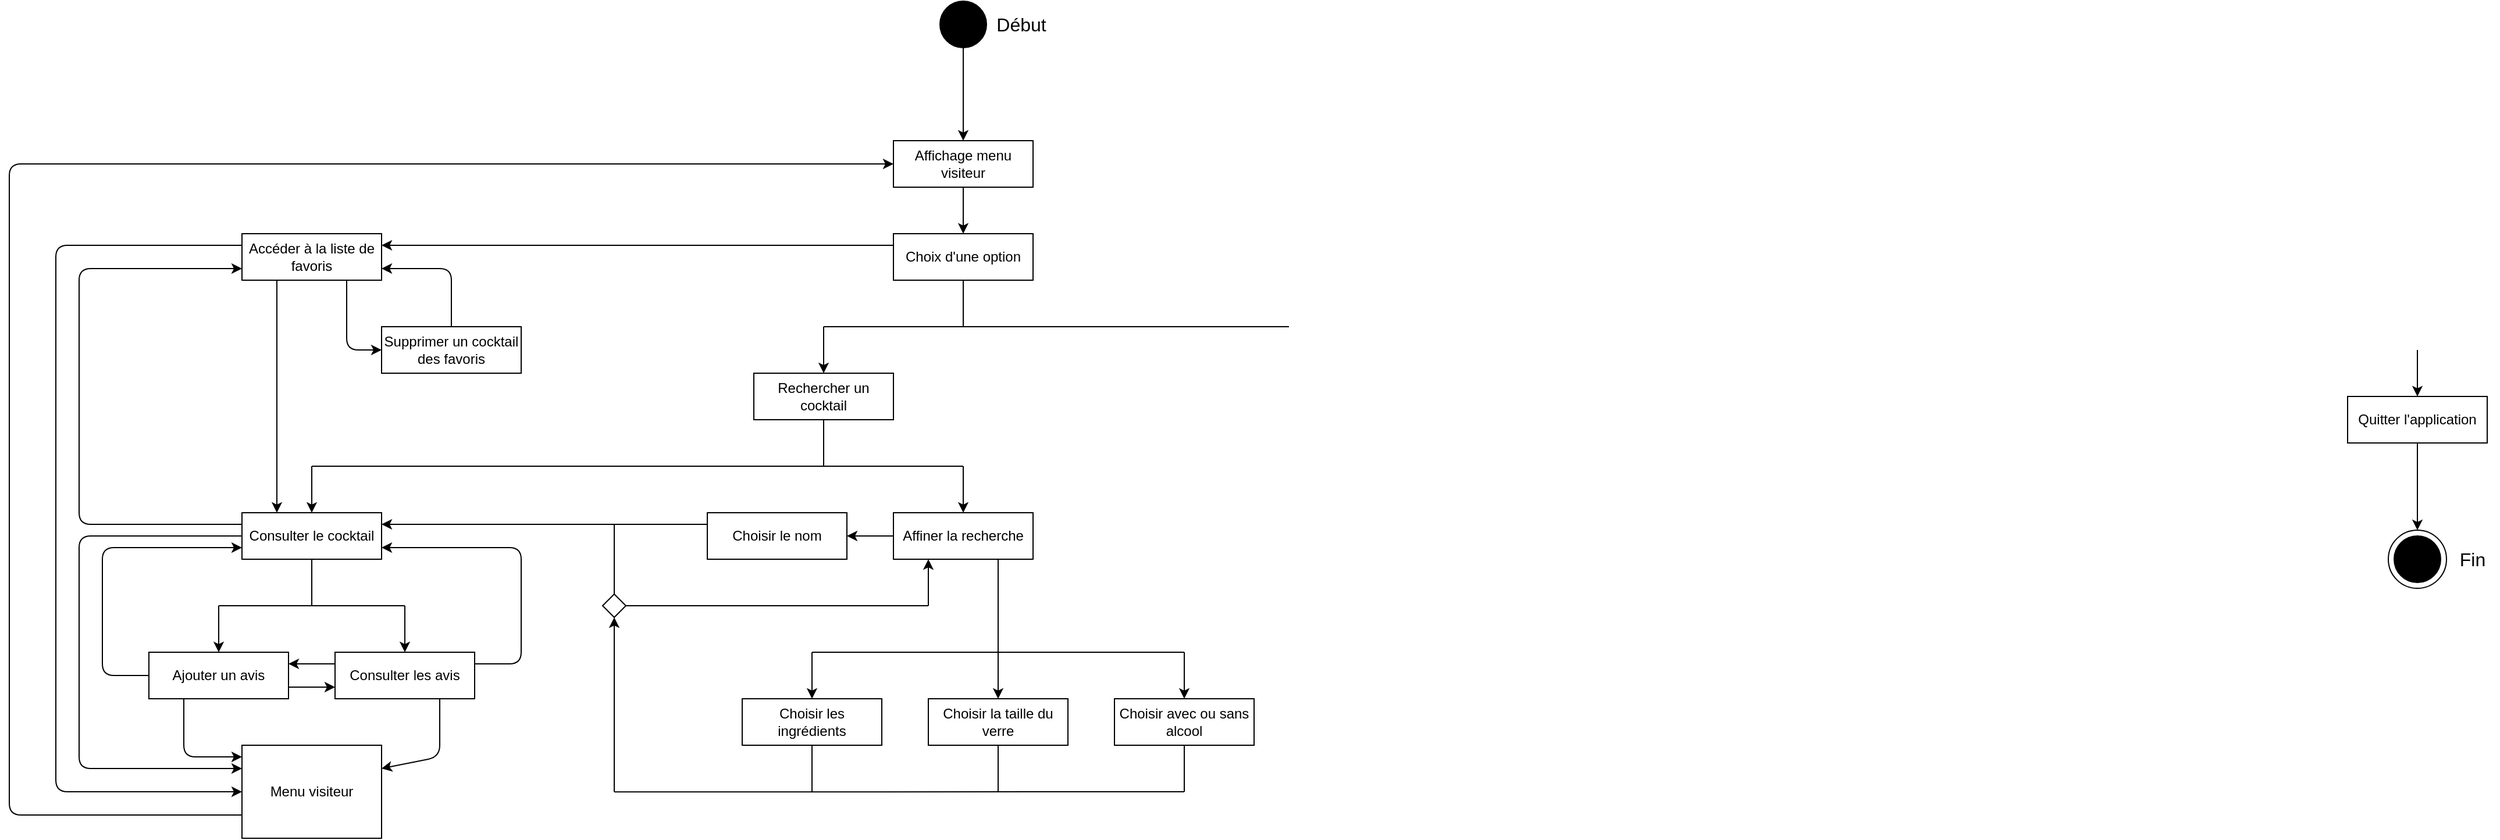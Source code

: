 <mxfile version="13.6.10" type="github">
  <diagram id="sAuFEiyXrvTZa1YXKKC7" name="Page-1">
    <mxGraphModel dx="1422" dy="762" grid="1" gridSize="10" guides="1" tooltips="1" connect="1" arrows="1" fold="1" page="1" pageScale="1" pageWidth="1169" pageHeight="1654" math="0" shadow="0">
      <root>
        <mxCell id="0" />
        <mxCell id="1" parent="0" />
        <mxCell id="jD7bIvpTYRhTq4xbUO8--1" value="" style="ellipse;whiteSpace=wrap;html=1;aspect=fixed;fillColor=#000000;" vertex="1" parent="1">
          <mxGeometry x="840" y="40" width="40" height="40" as="geometry" />
        </mxCell>
        <mxCell id="jD7bIvpTYRhTq4xbUO8--2" value="Affichage menu visiteur" style="rounded=0;whiteSpace=wrap;html=1;fillColor=#FFFFFF;" vertex="1" parent="1">
          <mxGeometry x="800" y="160" width="120" height="40" as="geometry" />
        </mxCell>
        <mxCell id="jD7bIvpTYRhTq4xbUO8--3" value="" style="endArrow=none;html=1;" edge="1" parent="1">
          <mxGeometry width="50" height="50" relative="1" as="geometry">
            <mxPoint x="740" y="320" as="sourcePoint" />
            <mxPoint x="1140" y="320" as="targetPoint" />
          </mxGeometry>
        </mxCell>
        <mxCell id="jD7bIvpTYRhTq4xbUO8--4" value="" style="endArrow=classic;html=1;entryX=0.5;entryY=0;entryDx=0;entryDy=0;exitX=0.5;exitY=1;exitDx=0;exitDy=0;" edge="1" parent="1" source="jD7bIvpTYRhTq4xbUO8--1" target="jD7bIvpTYRhTq4xbUO8--2">
          <mxGeometry width="50" height="50" relative="1" as="geometry">
            <mxPoint x="800" y="220" as="sourcePoint" />
            <mxPoint x="800" y="260" as="targetPoint" />
          </mxGeometry>
        </mxCell>
        <mxCell id="jD7bIvpTYRhTq4xbUO8--5" value="Rechercher un cocktail" style="rounded=0;whiteSpace=wrap;html=1;fillColor=#FFFFFF;" vertex="1" parent="1">
          <mxGeometry x="680" y="360" width="120" height="40" as="geometry" />
        </mxCell>
        <mxCell id="jD7bIvpTYRhTq4xbUO8--6" value="" style="endArrow=classic;html=1;entryX=0.5;entryY=0;entryDx=0;entryDy=0;" edge="1" parent="1" target="jD7bIvpTYRhTq4xbUO8--5">
          <mxGeometry width="50" height="50" relative="1" as="geometry">
            <mxPoint x="740" y="320" as="sourcePoint" />
            <mxPoint x="990" y="370" as="targetPoint" />
          </mxGeometry>
        </mxCell>
        <mxCell id="jD7bIvpTYRhTq4xbUO8--7" value="&lt;font style=&quot;font-size: 16px&quot;&gt;Début&lt;/font&gt;" style="text;html=1;strokeColor=none;fillColor=none;align=center;verticalAlign=middle;whiteSpace=wrap;rounded=0;" vertex="1" parent="1">
          <mxGeometry x="880" y="50" width="60" height="20" as="geometry" />
        </mxCell>
        <mxCell id="jD7bIvpTYRhTq4xbUO8--8" value="Quitter l&#39;application" style="rounded=0;whiteSpace=wrap;html=1;fillColor=#FFFFFF;" vertex="1" parent="1">
          <mxGeometry x="2050" y="380" width="120" height="40" as="geometry" />
        </mxCell>
        <mxCell id="jD7bIvpTYRhTq4xbUO8--9" value="" style="endArrow=classic;html=1;entryX=0.5;entryY=0;entryDx=0;entryDy=0;" edge="1" parent="1" target="jD7bIvpTYRhTq4xbUO8--8">
          <mxGeometry width="50" height="50" relative="1" as="geometry">
            <mxPoint x="2110" y="340" as="sourcePoint" />
            <mxPoint x="1960" y="390" as="targetPoint" />
          </mxGeometry>
        </mxCell>
        <mxCell id="jD7bIvpTYRhTq4xbUO8--10" value="" style="ellipse;whiteSpace=wrap;html=1;aspect=fixed;fillColor=none;" vertex="1" parent="1">
          <mxGeometry x="2085" y="495" width="50" height="50" as="geometry" />
        </mxCell>
        <mxCell id="jD7bIvpTYRhTq4xbUO8--11" value="" style="ellipse;whiteSpace=wrap;html=1;aspect=fixed;fillColor=#000000;" vertex="1" parent="1">
          <mxGeometry x="2090" y="500" width="40" height="40" as="geometry" />
        </mxCell>
        <mxCell id="jD7bIvpTYRhTq4xbUO8--12" value="" style="endArrow=classic;html=1;exitX=0.5;exitY=1;exitDx=0;exitDy=0;entryX=0.5;entryY=0;entryDx=0;entryDy=0;" edge="1" parent="1" source="jD7bIvpTYRhTq4xbUO8--8" target="jD7bIvpTYRhTq4xbUO8--10">
          <mxGeometry width="50" height="50" relative="1" as="geometry">
            <mxPoint x="2105" y="510" as="sourcePoint" />
            <mxPoint x="2110" y="470" as="targetPoint" />
          </mxGeometry>
        </mxCell>
        <mxCell id="jD7bIvpTYRhTq4xbUO8--13" value="&lt;font style=&quot;font-size: 16px&quot;&gt;Fin&lt;/font&gt;" style="text;html=1;strokeColor=none;fillColor=none;align=center;verticalAlign=middle;whiteSpace=wrap;rounded=0;" vertex="1" parent="1">
          <mxGeometry x="2135" y="510" width="45" height="20" as="geometry" />
        </mxCell>
        <mxCell id="jD7bIvpTYRhTq4xbUO8--14" value="Choix d&#39;une option" style="rounded=0;whiteSpace=wrap;html=1;fillColor=#FFFFFF;" vertex="1" parent="1">
          <mxGeometry x="800" y="240" width="120" height="40" as="geometry" />
        </mxCell>
        <mxCell id="jD7bIvpTYRhTq4xbUO8--15" value="" style="endArrow=none;html=1;" edge="1" parent="1">
          <mxGeometry width="50" height="50" relative="1" as="geometry">
            <mxPoint x="860" y="320" as="sourcePoint" />
            <mxPoint x="860" y="280" as="targetPoint" />
          </mxGeometry>
        </mxCell>
        <mxCell id="jD7bIvpTYRhTq4xbUO8--16" value="" style="endArrow=classic;html=1;entryX=0.5;entryY=0;entryDx=0;entryDy=0;exitX=0.5;exitY=1;exitDx=0;exitDy=0;" edge="1" parent="1" source="jD7bIvpTYRhTq4xbUO8--2" target="jD7bIvpTYRhTq4xbUO8--14">
          <mxGeometry width="50" height="50" relative="1" as="geometry">
            <mxPoint x="870" y="90" as="sourcePoint" />
            <mxPoint x="870" y="170" as="targetPoint" />
          </mxGeometry>
        </mxCell>
        <mxCell id="jD7bIvpTYRhTq4xbUO8--17" value="" style="endArrow=none;html=1;" edge="1" parent="1">
          <mxGeometry width="50" height="50" relative="1" as="geometry">
            <mxPoint x="300" y="440" as="sourcePoint" />
            <mxPoint x="860" y="440" as="targetPoint" />
          </mxGeometry>
        </mxCell>
        <mxCell id="jD7bIvpTYRhTq4xbUO8--18" value="Choisir le nom" style="rounded=0;whiteSpace=wrap;html=1;fillColor=#FFFFFF;" vertex="1" parent="1">
          <mxGeometry x="640" y="480" width="120" height="40" as="geometry" />
        </mxCell>
        <mxCell id="jD7bIvpTYRhTq4xbUO8--19" value="" style="endArrow=classic;html=1;entryX=1;entryY=0.5;entryDx=0;entryDy=0;exitX=0;exitY=0.5;exitDx=0;exitDy=0;" edge="1" parent="1" source="jD7bIvpTYRhTq4xbUO8--28" target="jD7bIvpTYRhTq4xbUO8--18">
          <mxGeometry width="50" height="50" relative="1" as="geometry">
            <mxPoint x="580" y="560" as="sourcePoint" />
            <mxPoint x="1150" y="610" as="targetPoint" />
          </mxGeometry>
        </mxCell>
        <mxCell id="jD7bIvpTYRhTq4xbUO8--20" value="Choisir les ingrédients" style="rounded=0;whiteSpace=wrap;html=1;fillColor=#FFFFFF;" vertex="1" parent="1">
          <mxGeometry x="670" y="640" width="120" height="40" as="geometry" />
        </mxCell>
        <mxCell id="jD7bIvpTYRhTq4xbUO8--21" value="" style="endArrow=classic;html=1;entryX=0.5;entryY=0;entryDx=0;entryDy=0;" edge="1" parent="1" target="jD7bIvpTYRhTq4xbUO8--20">
          <mxGeometry width="50" height="50" relative="1" as="geometry">
            <mxPoint x="730" y="600" as="sourcePoint" />
            <mxPoint x="1010" y="527.86" as="targetPoint" />
          </mxGeometry>
        </mxCell>
        <mxCell id="jD7bIvpTYRhTq4xbUO8--22" value="" style="endArrow=none;html=1;" edge="1" parent="1">
          <mxGeometry width="50" height="50" relative="1" as="geometry">
            <mxPoint x="740" y="440" as="sourcePoint" />
            <mxPoint x="740" y="400" as="targetPoint" />
          </mxGeometry>
        </mxCell>
        <mxCell id="jD7bIvpTYRhTq4xbUO8--23" value="Choisir la taille du verre" style="rounded=0;whiteSpace=wrap;html=1;fillColor=#FFFFFF;" vertex="1" parent="1">
          <mxGeometry x="830" y="640" width="120" height="40" as="geometry" />
        </mxCell>
        <mxCell id="jD7bIvpTYRhTq4xbUO8--24" value="Choisir avec ou sans alcool" style="rounded=0;whiteSpace=wrap;html=1;fillColor=#FFFFFF;" vertex="1" parent="1">
          <mxGeometry x="990" y="640" width="120" height="40" as="geometry" />
        </mxCell>
        <mxCell id="jD7bIvpTYRhTq4xbUO8--25" value="" style="endArrow=classic;html=1;entryX=0.5;entryY=0;entryDx=0;entryDy=0;" edge="1" parent="1" target="jD7bIvpTYRhTq4xbUO8--24">
          <mxGeometry width="50" height="50" relative="1" as="geometry">
            <mxPoint x="1050" y="600" as="sourcePoint" />
            <mxPoint x="1010" y="637.86" as="targetPoint" />
          </mxGeometry>
        </mxCell>
        <mxCell id="jD7bIvpTYRhTq4xbUO8--26" value="" style="endArrow=none;html=1;" edge="1" parent="1">
          <mxGeometry width="50" height="50" relative="1" as="geometry">
            <mxPoint x="730" y="720.0" as="sourcePoint" />
            <mxPoint x="730" y="680" as="targetPoint" />
          </mxGeometry>
        </mxCell>
        <mxCell id="jD7bIvpTYRhTq4xbUO8--27" value="" style="endArrow=classic;html=1;" edge="1" parent="1" target="jD7bIvpTYRhTq4xbUO8--23">
          <mxGeometry width="50" height="50" relative="1" as="geometry">
            <mxPoint x="890" y="597.86" as="sourcePoint" />
            <mxPoint x="1210" y="707.86" as="targetPoint" />
          </mxGeometry>
        </mxCell>
        <mxCell id="jD7bIvpTYRhTq4xbUO8--28" value="Affiner la recherche" style="rounded=0;whiteSpace=wrap;html=1;fillColor=#FFFFFF;" vertex="1" parent="1">
          <mxGeometry x="800" y="480" width="120" height="40" as="geometry" />
        </mxCell>
        <mxCell id="jD7bIvpTYRhTq4xbUO8--29" value="" style="endArrow=classic;html=1;entryX=0.5;entryY=0;entryDx=0;entryDy=0;" edge="1" parent="1" target="jD7bIvpTYRhTq4xbUO8--28">
          <mxGeometry width="50" height="50" relative="1" as="geometry">
            <mxPoint x="860" y="440" as="sourcePoint" />
            <mxPoint x="700" y="370" as="targetPoint" />
          </mxGeometry>
        </mxCell>
        <mxCell id="jD7bIvpTYRhTq4xbUO8--30" value="Consulter le cocktail" style="rounded=0;whiteSpace=wrap;html=1;fillColor=#FFFFFF;" vertex="1" parent="1">
          <mxGeometry x="240" y="480" width="120" height="40" as="geometry" />
        </mxCell>
        <mxCell id="jD7bIvpTYRhTq4xbUO8--31" value="" style="endArrow=classic;html=1;entryX=0.5;entryY=0;entryDx=0;entryDy=0;" edge="1" parent="1" target="jD7bIvpTYRhTq4xbUO8--30">
          <mxGeometry width="50" height="50" relative="1" as="geometry">
            <mxPoint x="300" y="440" as="sourcePoint" />
            <mxPoint x="140" y="370" as="targetPoint" />
          </mxGeometry>
        </mxCell>
        <mxCell id="jD7bIvpTYRhTq4xbUO8--32" value="" style="endArrow=none;html=1;" edge="1" parent="1">
          <mxGeometry width="50" height="50" relative="1" as="geometry">
            <mxPoint x="730" y="600.0" as="sourcePoint" />
            <mxPoint x="1050" y="600.0" as="targetPoint" />
          </mxGeometry>
        </mxCell>
        <mxCell id="jD7bIvpTYRhTq4xbUO8--33" value="" style="endArrow=none;html=1;entryX=0.75;entryY=1;entryDx=0;entryDy=0;entryPerimeter=0;" edge="1" parent="1" target="jD7bIvpTYRhTq4xbUO8--28">
          <mxGeometry width="50" height="50" relative="1" as="geometry">
            <mxPoint x="890" y="600" as="sourcePoint" />
            <mxPoint x="902" y="520" as="targetPoint" />
          </mxGeometry>
        </mxCell>
        <mxCell id="jD7bIvpTYRhTq4xbUO8--34" value="Consulter les avis" style="rounded=0;whiteSpace=wrap;html=1;fillColor=#FFFFFF;" vertex="1" parent="1">
          <mxGeometry x="320" y="600" width="120" height="40" as="geometry" />
        </mxCell>
        <mxCell id="jD7bIvpTYRhTq4xbUO8--35" value="" style="endArrow=classic;html=1;entryX=0.5;entryY=0;entryDx=0;entryDy=0;" edge="1" parent="1" target="jD7bIvpTYRhTq4xbUO8--34">
          <mxGeometry width="50" height="50" relative="1" as="geometry">
            <mxPoint x="380" y="560" as="sourcePoint" />
            <mxPoint x="700" y="670" as="targetPoint" />
          </mxGeometry>
        </mxCell>
        <mxCell id="jD7bIvpTYRhTq4xbUO8--36" value="" style="endArrow=none;html=1;entryX=0.5;entryY=1;entryDx=0;entryDy=0;" edge="1" parent="1">
          <mxGeometry width="50" height="50" relative="1" as="geometry">
            <mxPoint x="300" y="560" as="sourcePoint" />
            <mxPoint x="300" y="520" as="targetPoint" />
          </mxGeometry>
        </mxCell>
        <mxCell id="jD7bIvpTYRhTq4xbUO8--39" value="" style="endArrow=classic;html=1;entryX=1;entryY=0.5;entryDx=0;entryDy=0;exitX=1;exitY=0.25;exitDx=0;exitDy=0;" edge="1" parent="1" source="jD7bIvpTYRhTq4xbUO8--34">
          <mxGeometry width="50" height="50" relative="1" as="geometry">
            <mxPoint x="480" y="510" as="sourcePoint" />
            <mxPoint x="360" y="510" as="targetPoint" />
            <Array as="points">
              <mxPoint x="480" y="610" />
              <mxPoint x="480" y="510" />
            </Array>
          </mxGeometry>
        </mxCell>
        <mxCell id="jD7bIvpTYRhTq4xbUO8--40" value="" style="endArrow=none;html=1;" edge="1" parent="1">
          <mxGeometry width="50" height="50" relative="1" as="geometry">
            <mxPoint x="220" y="560" as="sourcePoint" />
            <mxPoint x="380" y="560" as="targetPoint" />
          </mxGeometry>
        </mxCell>
        <mxCell id="jD7bIvpTYRhTq4xbUO8--41" value="Menu visiteur" style="rounded=0;whiteSpace=wrap;html=1;fillColor=#FFFFFF;" vertex="1" parent="1">
          <mxGeometry x="240" y="680" width="120" height="80" as="geometry" />
        </mxCell>
        <mxCell id="jD7bIvpTYRhTq4xbUO8--48" value="" style="endArrow=classic;html=1;entryX=1;entryY=0.25;entryDx=0;entryDy=0;exitX=0;exitY=0.25;exitDx=0;exitDy=0;" edge="1" parent="1" source="jD7bIvpTYRhTq4xbUO8--18" target="jD7bIvpTYRhTq4xbUO8--30">
          <mxGeometry width="50" height="50" relative="1" as="geometry">
            <mxPoint x="810" y="510" as="sourcePoint" />
            <mxPoint x="690" y="510" as="targetPoint" />
          </mxGeometry>
        </mxCell>
        <mxCell id="jD7bIvpTYRhTq4xbUO8--49" value="" style="endArrow=none;html=1;entryX=0.5;entryY=1;entryDx=0;entryDy=0;" edge="1" parent="1">
          <mxGeometry width="50" height="50" relative="1" as="geometry">
            <mxPoint x="890" y="720.0" as="sourcePoint" />
            <mxPoint x="890" y="680.0" as="targetPoint" />
          </mxGeometry>
        </mxCell>
        <mxCell id="jD7bIvpTYRhTq4xbUO8--50" value="" style="endArrow=none;html=1;" edge="1" parent="1">
          <mxGeometry width="50" height="50" relative="1" as="geometry">
            <mxPoint x="560" y="720.14" as="sourcePoint" />
            <mxPoint x="1050" y="720.0" as="targetPoint" />
          </mxGeometry>
        </mxCell>
        <mxCell id="jD7bIvpTYRhTq4xbUO8--51" value="" style="endArrow=none;html=1;entryX=0.5;entryY=1;entryDx=0;entryDy=0;" edge="1" parent="1">
          <mxGeometry width="50" height="50" relative="1" as="geometry">
            <mxPoint x="1050" y="720.0" as="sourcePoint" />
            <mxPoint x="1050" y="680.0" as="targetPoint" />
          </mxGeometry>
        </mxCell>
        <mxCell id="jD7bIvpTYRhTq4xbUO8--52" value="" style="endArrow=none;html=1;exitX=1;exitY=0.5;exitDx=0;exitDy=0;" edge="1" parent="1">
          <mxGeometry width="50" height="50" relative="1" as="geometry">
            <mxPoint x="570.0" y="560" as="sourcePoint" />
            <mxPoint x="830" y="560" as="targetPoint" />
          </mxGeometry>
        </mxCell>
        <mxCell id="jD7bIvpTYRhTq4xbUO8--53" value="" style="endArrow=classic;html=1;entryX=0.25;entryY=1;entryDx=0;entryDy=0;" edge="1" parent="1" target="jD7bIvpTYRhTq4xbUO8--28">
          <mxGeometry width="50" height="50" relative="1" as="geometry">
            <mxPoint x="830" y="560" as="sourcePoint" />
            <mxPoint x="740" y="647.86" as="targetPoint" />
          </mxGeometry>
        </mxCell>
        <mxCell id="jD7bIvpTYRhTq4xbUO8--55" value="" style="endArrow=classic;html=1;entryX=0.5;entryY=1;entryDx=0;entryDy=0;" edge="1" parent="1">
          <mxGeometry width="50" height="50" relative="1" as="geometry">
            <mxPoint x="560" y="720" as="sourcePoint" />
            <mxPoint x="560" y="570" as="targetPoint" />
          </mxGeometry>
        </mxCell>
        <mxCell id="jD7bIvpTYRhTq4xbUO8--56" value="" style="endArrow=none;html=1;exitX=0.5;exitY=0;exitDx=0;exitDy=0;" edge="1" parent="1">
          <mxGeometry width="50" height="50" relative="1" as="geometry">
            <mxPoint x="560" y="550" as="sourcePoint" />
            <mxPoint x="560" y="490" as="targetPoint" />
          </mxGeometry>
        </mxCell>
        <mxCell id="jD7bIvpTYRhTq4xbUO8--57" value="" style="rhombus;whiteSpace=wrap;html=1;fillColor=#FFFFFF;" vertex="1" parent="1">
          <mxGeometry x="550" y="550" width="20" height="20" as="geometry" />
        </mxCell>
        <mxCell id="jD7bIvpTYRhTq4xbUO8--58" value="Accéder à la liste de favoris" style="rounded=0;whiteSpace=wrap;html=1;fillColor=#FFFFFF;" vertex="1" parent="1">
          <mxGeometry x="240" y="240" width="120" height="40" as="geometry" />
        </mxCell>
        <mxCell id="jD7bIvpTYRhTq4xbUO8--60" value="Ajouter un avis" style="rounded=0;whiteSpace=wrap;html=1;fillColor=#FFFFFF;" vertex="1" parent="1">
          <mxGeometry x="160" y="600" width="120" height="40" as="geometry" />
        </mxCell>
        <mxCell id="jD7bIvpTYRhTq4xbUO8--62" value="" style="endArrow=classic;html=1;entryX=0.5;entryY=0;entryDx=0;entryDy=0;" edge="1" parent="1" target="jD7bIvpTYRhTq4xbUO8--60">
          <mxGeometry width="50" height="50" relative="1" as="geometry">
            <mxPoint x="220" y="560" as="sourcePoint" />
            <mxPoint x="450" y="660" as="targetPoint" />
          </mxGeometry>
        </mxCell>
        <mxCell id="jD7bIvpTYRhTq4xbUO8--74" value="" style="endArrow=classic;html=1;exitX=0;exitY=0.25;exitDx=0;exitDy=0;entryX=1;entryY=0.25;entryDx=0;entryDy=0;" edge="1" parent="1" source="jD7bIvpTYRhTq4xbUO8--34" target="jD7bIvpTYRhTq4xbUO8--60">
          <mxGeometry width="50" height="50" relative="1" as="geometry">
            <mxPoint x="580" y="650" as="sourcePoint" />
            <mxPoint x="630" y="600" as="targetPoint" />
          </mxGeometry>
        </mxCell>
        <mxCell id="jD7bIvpTYRhTq4xbUO8--75" value="" style="endArrow=classic;html=1;exitX=1;exitY=0.75;exitDx=0;exitDy=0;entryX=0;entryY=0.75;entryDx=0;entryDy=0;" edge="1" parent="1" source="jD7bIvpTYRhTq4xbUO8--60" target="jD7bIvpTYRhTq4xbUO8--34">
          <mxGeometry width="50" height="50" relative="1" as="geometry">
            <mxPoint x="330" y="620" as="sourcePoint" />
            <mxPoint x="290" y="620" as="targetPoint" />
          </mxGeometry>
        </mxCell>
        <mxCell id="jD7bIvpTYRhTq4xbUO8--76" value="" style="endArrow=classic;html=1;exitX=0;exitY=0.5;exitDx=0;exitDy=0;entryX=0;entryY=0.75;entryDx=0;entryDy=0;" edge="1" parent="1" source="jD7bIvpTYRhTq4xbUO8--60" target="jD7bIvpTYRhTq4xbUO8--30">
          <mxGeometry width="50" height="50" relative="1" as="geometry">
            <mxPoint x="580" y="650" as="sourcePoint" />
            <mxPoint x="110" y="580" as="targetPoint" />
            <Array as="points">
              <mxPoint x="120" y="620" />
              <mxPoint x="120" y="510" />
            </Array>
          </mxGeometry>
        </mxCell>
        <mxCell id="jD7bIvpTYRhTq4xbUO8--78" value="" style="endArrow=classic;html=1;entryX=1;entryY=0.25;entryDx=0;entryDy=0;exitX=0.75;exitY=1;exitDx=0;exitDy=0;" edge="1" parent="1" source="jD7bIvpTYRhTq4xbUO8--34" target="jD7bIvpTYRhTq4xbUO8--41">
          <mxGeometry width="50" height="50" relative="1" as="geometry">
            <mxPoint x="580" y="650" as="sourcePoint" />
            <mxPoint x="630" y="600" as="targetPoint" />
            <Array as="points">
              <mxPoint x="410" y="690" />
            </Array>
          </mxGeometry>
        </mxCell>
        <mxCell id="jD7bIvpTYRhTq4xbUO8--79" value="" style="endArrow=classic;html=1;entryX=0;entryY=0.125;entryDx=0;entryDy=0;exitX=0.25;exitY=1;exitDx=0;exitDy=0;entryPerimeter=0;" edge="1" parent="1" source="jD7bIvpTYRhTq4xbUO8--60" target="jD7bIvpTYRhTq4xbUO8--41">
          <mxGeometry width="50" height="50" relative="1" as="geometry">
            <mxPoint x="580" y="650" as="sourcePoint" />
            <mxPoint x="630" y="600" as="targetPoint" />
            <Array as="points">
              <mxPoint x="190" y="690" />
            </Array>
          </mxGeometry>
        </mxCell>
        <mxCell id="jD7bIvpTYRhTq4xbUO8--80" value="" style="endArrow=classic;html=1;exitX=0;exitY=0.75;exitDx=0;exitDy=0;entryX=0;entryY=0.5;entryDx=0;entryDy=0;" edge="1" parent="1" source="jD7bIvpTYRhTq4xbUO8--41" target="jD7bIvpTYRhTq4xbUO8--2">
          <mxGeometry width="50" height="50" relative="1" as="geometry">
            <mxPoint x="580" y="650" as="sourcePoint" />
            <mxPoint x="460" y="350" as="targetPoint" />
            <Array as="points">
              <mxPoint x="40" y="740" />
              <mxPoint x="40" y="180" />
            </Array>
          </mxGeometry>
        </mxCell>
        <mxCell id="jD7bIvpTYRhTq4xbUO8--81" value="" style="endArrow=classic;html=1;exitX=0;exitY=0.5;exitDx=0;exitDy=0;entryX=0;entryY=0.25;entryDx=0;entryDy=0;entryPerimeter=0;" edge="1" parent="1" source="jD7bIvpTYRhTq4xbUO8--30" target="jD7bIvpTYRhTq4xbUO8--41">
          <mxGeometry width="50" height="50" relative="1" as="geometry">
            <mxPoint x="580" y="650" as="sourcePoint" />
            <mxPoint x="630" y="600" as="targetPoint" />
            <Array as="points">
              <mxPoint x="100" y="500" />
              <mxPoint x="100" y="700" />
            </Array>
          </mxGeometry>
        </mxCell>
        <mxCell id="jD7bIvpTYRhTq4xbUO8--88" value="Supprimer un cocktail des favoris" style="rounded=0;whiteSpace=wrap;html=1;fillColor=#FFFFFF;" vertex="1" parent="1">
          <mxGeometry x="360" y="320" width="120" height="40" as="geometry" />
        </mxCell>
        <mxCell id="jD7bIvpTYRhTq4xbUO8--89" value="" style="endArrow=classic;html=1;entryX=0.25;entryY=0;entryDx=0;entryDy=0;exitX=0.25;exitY=1;exitDx=0;exitDy=0;" edge="1" parent="1" target="jD7bIvpTYRhTq4xbUO8--30" source="jD7bIvpTYRhTq4xbUO8--58">
          <mxGeometry width="50" height="50" relative="1" as="geometry">
            <mxPoint x="440" y="260" as="sourcePoint" />
            <mxPoint x="690" y="310" as="targetPoint" />
          </mxGeometry>
        </mxCell>
        <mxCell id="jD7bIvpTYRhTq4xbUO8--90" value="" style="endArrow=classic;html=1;exitX=0;exitY=0.25;exitDx=0;exitDy=0;entryX=0;entryY=0.75;entryDx=0;entryDy=0;" edge="1" parent="1" source="jD7bIvpTYRhTq4xbUO8--30" target="jD7bIvpTYRhTq4xbUO8--58">
          <mxGeometry width="50" height="50" relative="1" as="geometry">
            <mxPoint x="280" y="290" as="sourcePoint" />
            <mxPoint x="256" y="280" as="targetPoint" />
            <Array as="points">
              <mxPoint x="100" y="490" />
              <mxPoint x="100" y="270" />
            </Array>
          </mxGeometry>
        </mxCell>
        <mxCell id="jD7bIvpTYRhTq4xbUO8--91" value="" style="endArrow=classic;html=1;exitX=0;exitY=0.25;exitDx=0;exitDy=0;entryX=1;entryY=0.25;entryDx=0;entryDy=0;" edge="1" parent="1" source="jD7bIvpTYRhTq4xbUO8--14" target="jD7bIvpTYRhTq4xbUO8--58">
          <mxGeometry width="50" height="50" relative="1" as="geometry">
            <mxPoint x="700" y="550" as="sourcePoint" />
            <mxPoint x="750" y="500" as="targetPoint" />
          </mxGeometry>
        </mxCell>
        <mxCell id="jD7bIvpTYRhTq4xbUO8--92" value="" style="endArrow=classic;html=1;exitX=0.75;exitY=1;exitDx=0;exitDy=0;entryX=0;entryY=0.5;entryDx=0;entryDy=0;" edge="1" parent="1" source="jD7bIvpTYRhTq4xbUO8--58" target="jD7bIvpTYRhTq4xbUO8--88">
          <mxGeometry width="50" height="50" relative="1" as="geometry">
            <mxPoint x="700" y="550" as="sourcePoint" />
            <mxPoint x="750" y="500" as="targetPoint" />
            <Array as="points">
              <mxPoint x="330" y="340" />
            </Array>
          </mxGeometry>
        </mxCell>
        <mxCell id="jD7bIvpTYRhTq4xbUO8--93" value="" style="endArrow=classic;html=1;entryX=1;entryY=0.75;entryDx=0;entryDy=0;exitX=0.5;exitY=0;exitDx=0;exitDy=0;" edge="1" parent="1" source="jD7bIvpTYRhTq4xbUO8--88" target="jD7bIvpTYRhTq4xbUO8--58">
          <mxGeometry width="50" height="50" relative="1" as="geometry">
            <mxPoint x="700" y="550" as="sourcePoint" />
            <mxPoint x="750" y="500" as="targetPoint" />
            <Array as="points">
              <mxPoint x="420" y="270" />
            </Array>
          </mxGeometry>
        </mxCell>
        <mxCell id="jD7bIvpTYRhTq4xbUO8--94" value="" style="endArrow=classic;html=1;exitX=0;exitY=0.25;exitDx=0;exitDy=0;entryX=0;entryY=0.5;entryDx=0;entryDy=0;" edge="1" parent="1" source="jD7bIvpTYRhTq4xbUO8--58" target="jD7bIvpTYRhTq4xbUO8--41">
          <mxGeometry width="50" height="50" relative="1" as="geometry">
            <mxPoint x="700" y="550" as="sourcePoint" />
            <mxPoint x="750" y="500" as="targetPoint" />
            <Array as="points">
              <mxPoint x="80" y="250" />
              <mxPoint x="80" y="720" />
            </Array>
          </mxGeometry>
        </mxCell>
      </root>
    </mxGraphModel>
  </diagram>
</mxfile>

